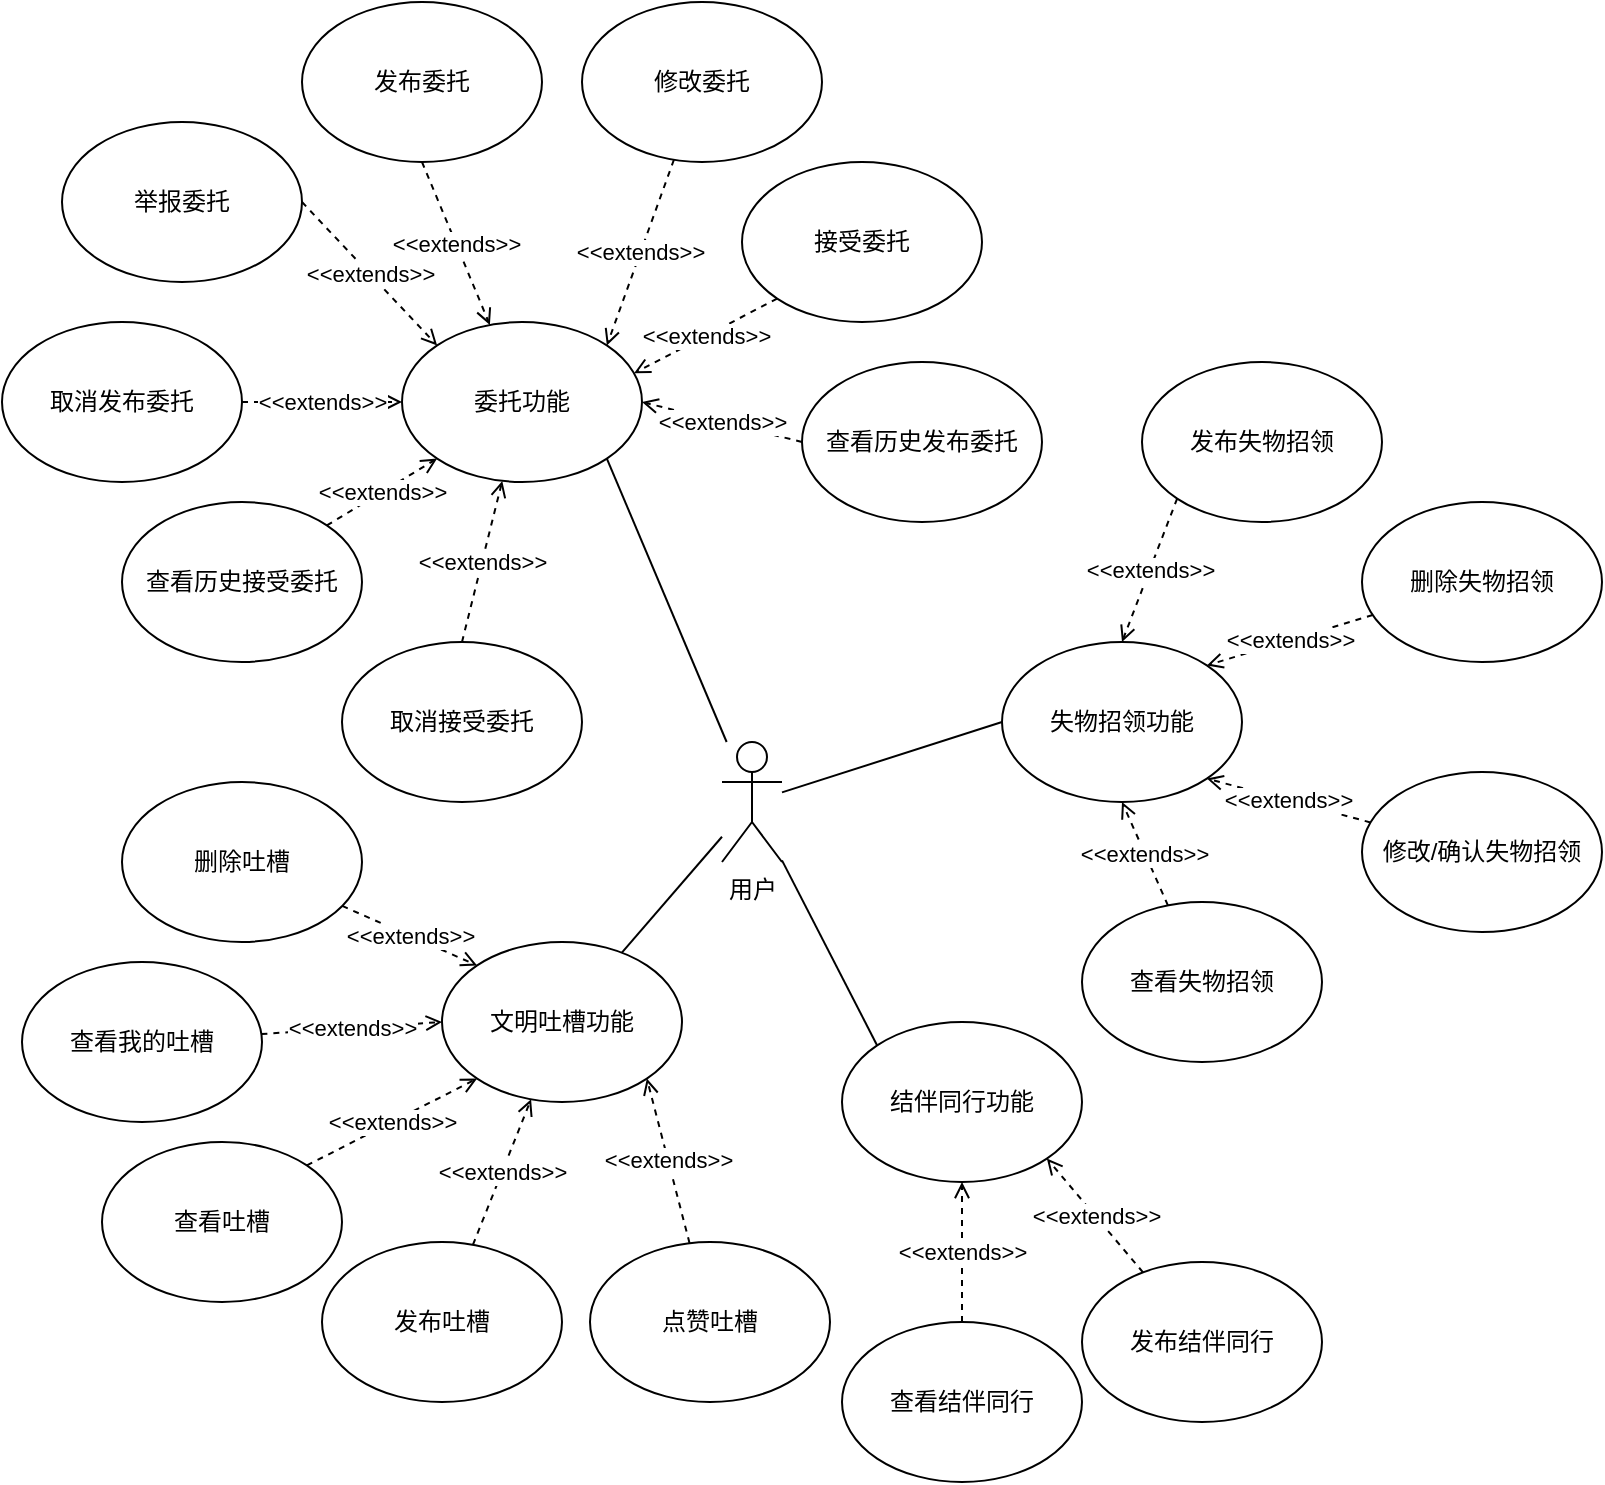 <mxfile version="13.7.3" type="device"><diagram id="0ZVMC-kR94PtF79cTwa5" name="第 1 页"><mxGraphModel dx="1037" dy="609" grid="1" gridSize="10" guides="1" tooltips="1" connect="1" arrows="1" fold="1" page="1" pageScale="1" pageWidth="827" pageHeight="1169" math="0" shadow="0"><root><mxCell id="0"/><mxCell id="1" parent="0"/><mxCell id="iCJQiHlIB0gLbsHfx8XV-2" value="&amp;lt;&amp;lt;extends&amp;gt;&amp;gt;" style="rounded=0;orthogonalLoop=1;jettySize=auto;html=1;exitX=0.5;exitY=1;exitDx=0;exitDy=0;dashed=1;endArrow=open;endFill=0;" parent="1" source="JtP24vQWk4N9YBVwFXcr-6" target="iCJQiHlIB0gLbsHfx8XV-1" edge="1"><mxGeometry relative="1" as="geometry"/></mxCell><mxCell id="JtP24vQWk4N9YBVwFXcr-6" value="发布委托" style="ellipse;whiteSpace=wrap;html=1;" parent="1" vertex="1"><mxGeometry x="150" y="160" width="120" height="80" as="geometry"/></mxCell><mxCell id="iCJQiHlIB0gLbsHfx8XV-3" value="&amp;lt;&amp;lt;extends&amp;gt;&amp;gt;" style="rounded=0;orthogonalLoop=1;jettySize=auto;html=1;entryX=1;entryY=0;entryDx=0;entryDy=0;dashed=1;endArrow=open;endFill=0;" parent="1" source="JtP24vQWk4N9YBVwFXcr-7" target="iCJQiHlIB0gLbsHfx8XV-1" edge="1"><mxGeometry relative="1" as="geometry"/></mxCell><mxCell id="JtP24vQWk4N9YBVwFXcr-7" value="修改委托" style="ellipse;whiteSpace=wrap;html=1;" parent="1" vertex="1"><mxGeometry x="290" y="160" width="120" height="80" as="geometry"/></mxCell><mxCell id="iCJQiHlIB0gLbsHfx8XV-4" value="&amp;lt;&amp;lt;extends&amp;gt;&amp;gt;" style="rounded=0;orthogonalLoop=1;jettySize=auto;html=1;exitX=0;exitY=1;exitDx=0;exitDy=0;entryX=0.967;entryY=0.32;entryDx=0;entryDy=0;entryPerimeter=0;dashed=1;endArrow=open;endFill=0;" parent="1" source="JtP24vQWk4N9YBVwFXcr-8" target="iCJQiHlIB0gLbsHfx8XV-1" edge="1"><mxGeometry relative="1" as="geometry"/></mxCell><mxCell id="JtP24vQWk4N9YBVwFXcr-8" value="接受委托" style="ellipse;whiteSpace=wrap;html=1;" parent="1" vertex="1"><mxGeometry x="370" y="240" width="120" height="80" as="geometry"/></mxCell><mxCell id="iCJQiHlIB0gLbsHfx8XV-8" value="&amp;lt;&amp;lt;extends&amp;gt;&amp;gt;" style="rounded=0;orthogonalLoop=1;jettySize=auto;html=1;exitX=1;exitY=0.5;exitDx=0;exitDy=0;entryX=0;entryY=0.5;entryDx=0;entryDy=0;dashed=1;endArrow=open;endFill=0;" parent="1" source="JtP24vQWk4N9YBVwFXcr-9" target="iCJQiHlIB0gLbsHfx8XV-1" edge="1"><mxGeometry relative="1" as="geometry"/></mxCell><mxCell id="JtP24vQWk4N9YBVwFXcr-9" value="取消发布委托" style="ellipse;whiteSpace=wrap;html=1;" parent="1" vertex="1"><mxGeometry y="320" width="120" height="80" as="geometry"/></mxCell><mxCell id="iCJQiHlIB0gLbsHfx8XV-6" value="&amp;lt;&amp;lt;extends&amp;gt;&amp;gt;" style="rounded=0;orthogonalLoop=1;jettySize=auto;html=1;exitX=0.5;exitY=0;exitDx=0;exitDy=0;dashed=1;endArrow=open;endFill=0;" parent="1" source="JtP24vQWk4N9YBVwFXcr-10" target="iCJQiHlIB0gLbsHfx8XV-1" edge="1"><mxGeometry relative="1" as="geometry"/></mxCell><mxCell id="JtP24vQWk4N9YBVwFXcr-10" value="取消接受委托" style="ellipse;whiteSpace=wrap;html=1;" parent="1" vertex="1"><mxGeometry x="170" y="480" width="120" height="80" as="geometry"/></mxCell><mxCell id="iCJQiHlIB0gLbsHfx8XV-9" value="&amp;lt;&amp;lt;extends&amp;gt;&amp;gt;" style="rounded=0;orthogonalLoop=1;jettySize=auto;html=1;exitX=1;exitY=0.5;exitDx=0;exitDy=0;entryX=0;entryY=0;entryDx=0;entryDy=0;dashed=1;endArrow=open;endFill=0;" parent="1" source="JtP24vQWk4N9YBVwFXcr-56" target="iCJQiHlIB0gLbsHfx8XV-1" edge="1"><mxGeometry relative="1" as="geometry"/></mxCell><mxCell id="JtP24vQWk4N9YBVwFXcr-56" value="举报委托" style="ellipse;whiteSpace=wrap;html=1;" parent="1" vertex="1"><mxGeometry x="30" y="220" width="120" height="80" as="geometry"/></mxCell><mxCell id="iCJQiHlIB0gLbsHfx8XV-5" value="&amp;lt;&amp;lt;extends&amp;gt;&amp;gt;" style="rounded=0;orthogonalLoop=1;jettySize=auto;html=1;exitX=0;exitY=0.5;exitDx=0;exitDy=0;entryX=1;entryY=0.5;entryDx=0;entryDy=0;dashed=1;endArrow=open;endFill=0;" parent="1" source="tKIIfqJ3RzNlMiQXkuHT-1" target="iCJQiHlIB0gLbsHfx8XV-1" edge="1"><mxGeometry relative="1" as="geometry"/></mxCell><mxCell id="tKIIfqJ3RzNlMiQXkuHT-1" value="查看历史发布委托" style="ellipse;whiteSpace=wrap;html=1;" parent="1" vertex="1"><mxGeometry x="400" y="340" width="120" height="80" as="geometry"/></mxCell><mxCell id="iCJQiHlIB0gLbsHfx8XV-7" value="&amp;lt;&amp;lt;extends&amp;gt;&amp;gt;" style="rounded=0;orthogonalLoop=1;jettySize=auto;html=1;exitX=1;exitY=0;exitDx=0;exitDy=0;entryX=0;entryY=1;entryDx=0;entryDy=0;dashed=1;endArrow=open;endFill=0;" parent="1" source="tKIIfqJ3RzNlMiQXkuHT-3" target="iCJQiHlIB0gLbsHfx8XV-1" edge="1"><mxGeometry relative="1" as="geometry"/></mxCell><mxCell id="tKIIfqJ3RzNlMiQXkuHT-3" value="查看历史接受委托" style="ellipse;whiteSpace=wrap;html=1;" parent="1" vertex="1"><mxGeometry x="60" y="410" width="120" height="80" as="geometry"/></mxCell><mxCell id="iCJQiHlIB0gLbsHfx8XV-1" value="委托功能" style="ellipse;whiteSpace=wrap;html=1;" parent="1" vertex="1"><mxGeometry x="200" y="320" width="120" height="80" as="geometry"/></mxCell><mxCell id="iCJQiHlIB0gLbsHfx8XV-11" style="rounded=0;orthogonalLoop=1;jettySize=auto;html=1;entryX=1;entryY=1;entryDx=0;entryDy=0;endArrow=none;endFill=0;" parent="1" source="iCJQiHlIB0gLbsHfx8XV-10" target="iCJQiHlIB0gLbsHfx8XV-1" edge="1"><mxGeometry relative="1" as="geometry"/></mxCell><mxCell id="iCJQiHlIB0gLbsHfx8XV-15" value="" style="edgeStyle=none;rounded=0;orthogonalLoop=1;jettySize=auto;html=1;endArrow=none;endFill=0;" parent="1" source="iCJQiHlIB0gLbsHfx8XV-10" target="iCJQiHlIB0gLbsHfx8XV-14" edge="1"><mxGeometry relative="1" as="geometry"/></mxCell><mxCell id="iCJQiHlIB0gLbsHfx8XV-16" style="edgeStyle=none;rounded=0;orthogonalLoop=1;jettySize=auto;html=1;entryX=0;entryY=0;entryDx=0;entryDy=0;endArrow=none;endFill=0;" parent="1" source="iCJQiHlIB0gLbsHfx8XV-10" target="iCJQiHlIB0gLbsHfx8XV-13" edge="1"><mxGeometry relative="1" as="geometry"/></mxCell><mxCell id="iCJQiHlIB0gLbsHfx8XV-17" style="edgeStyle=none;rounded=0;orthogonalLoop=1;jettySize=auto;html=1;entryX=0;entryY=0.5;entryDx=0;entryDy=0;endArrow=none;endFill=0;" parent="1" source="iCJQiHlIB0gLbsHfx8XV-10" target="iCJQiHlIB0gLbsHfx8XV-12" edge="1"><mxGeometry relative="1" as="geometry"/></mxCell><mxCell id="iCJQiHlIB0gLbsHfx8XV-10" value="用户" style="shape=umlActor;verticalLabelPosition=bottom;verticalAlign=top;html=1;outlineConnect=0;" parent="1" vertex="1"><mxGeometry x="360" y="530" width="30" height="60" as="geometry"/></mxCell><mxCell id="iCJQiHlIB0gLbsHfx8XV-12" value="失物招领功能" style="ellipse;whiteSpace=wrap;html=1;" parent="1" vertex="1"><mxGeometry x="500" y="480" width="120" height="80" as="geometry"/></mxCell><mxCell id="iCJQiHlIB0gLbsHfx8XV-13" value="结伴同行功能" style="ellipse;whiteSpace=wrap;html=1;" parent="1" vertex="1"><mxGeometry x="420" y="670" width="120" height="80" as="geometry"/></mxCell><mxCell id="iCJQiHlIB0gLbsHfx8XV-14" value="文明吐槽功能" style="ellipse;whiteSpace=wrap;html=1;" parent="1" vertex="1"><mxGeometry x="220" y="630" width="120" height="80" as="geometry"/></mxCell><mxCell id="iCJQiHlIB0gLbsHfx8XV-19" value="&amp;lt;&amp;lt;extends&amp;gt;&amp;gt;" style="edgeStyle=none;rounded=0;orthogonalLoop=1;jettySize=auto;html=1;entryX=0;entryY=0.5;entryDx=0;entryDy=0;endArrow=open;endFill=0;dashed=1;" parent="1" source="iCJQiHlIB0gLbsHfx8XV-18" target="iCJQiHlIB0gLbsHfx8XV-14" edge="1"><mxGeometry relative="1" as="geometry"/></mxCell><mxCell id="iCJQiHlIB0gLbsHfx8XV-18" value="查看我的吐槽" style="ellipse;whiteSpace=wrap;html=1;" parent="1" vertex="1"><mxGeometry x="10" y="640" width="120" height="80" as="geometry"/></mxCell><mxCell id="iCJQiHlIB0gLbsHfx8XV-21" value="&amp;lt;&amp;lt;extends&amp;gt;&amp;gt;" style="edgeStyle=none;rounded=0;orthogonalLoop=1;jettySize=auto;html=1;exitX=1;exitY=0;exitDx=0;exitDy=0;entryX=0;entryY=1;entryDx=0;entryDy=0;endArrow=open;endFill=0;dashed=1;" parent="1" source="iCJQiHlIB0gLbsHfx8XV-20" target="iCJQiHlIB0gLbsHfx8XV-14" edge="1"><mxGeometry relative="1" as="geometry"/></mxCell><mxCell id="iCJQiHlIB0gLbsHfx8XV-20" value="查看吐槽" style="ellipse;whiteSpace=wrap;html=1;" parent="1" vertex="1"><mxGeometry x="50" y="730" width="120" height="80" as="geometry"/></mxCell><mxCell id="iCJQiHlIB0gLbsHfx8XV-23" value="&amp;lt;&amp;lt;extends&amp;gt;&amp;gt;" style="edgeStyle=none;rounded=0;orthogonalLoop=1;jettySize=auto;html=1;endArrow=open;endFill=0;dashed=1;" parent="1" source="iCJQiHlIB0gLbsHfx8XV-22" target="iCJQiHlIB0gLbsHfx8XV-14" edge="1"><mxGeometry relative="1" as="geometry"/></mxCell><mxCell id="iCJQiHlIB0gLbsHfx8XV-22" value="发布吐槽" style="ellipse;whiteSpace=wrap;html=1;" parent="1" vertex="1"><mxGeometry x="160" y="780" width="120" height="80" as="geometry"/></mxCell><mxCell id="iCJQiHlIB0gLbsHfx8XV-25" value="&amp;lt;&amp;lt;extends&amp;gt;&amp;gt;" style="edgeStyle=none;rounded=0;orthogonalLoop=1;jettySize=auto;html=1;entryX=1;entryY=1;entryDx=0;entryDy=0;endArrow=open;endFill=0;dashed=1;" parent="1" source="iCJQiHlIB0gLbsHfx8XV-24" target="iCJQiHlIB0gLbsHfx8XV-14" edge="1"><mxGeometry relative="1" as="geometry"/></mxCell><mxCell id="iCJQiHlIB0gLbsHfx8XV-24" value="点赞吐槽" style="ellipse;whiteSpace=wrap;html=1;" parent="1" vertex="1"><mxGeometry x="294" y="780" width="120" height="80" as="geometry"/></mxCell><mxCell id="iCJQiHlIB0gLbsHfx8XV-29" value="&amp;lt;&amp;lt;extends&amp;gt;&amp;gt;" style="edgeStyle=none;rounded=0;orthogonalLoop=1;jettySize=auto;html=1;entryX=1;entryY=1;entryDx=0;entryDy=0;endArrow=open;endFill=0;dashed=1;" parent="1" source="iCJQiHlIB0gLbsHfx8XV-26" target="iCJQiHlIB0gLbsHfx8XV-13" edge="1"><mxGeometry relative="1" as="geometry"/></mxCell><mxCell id="iCJQiHlIB0gLbsHfx8XV-26" value="发布结伴同行" style="ellipse;whiteSpace=wrap;html=1;" parent="1" vertex="1"><mxGeometry x="540" y="790" width="120" height="80" as="geometry"/></mxCell><mxCell id="iCJQiHlIB0gLbsHfx8XV-28" value="&amp;lt;&amp;lt;extends&amp;gt;&amp;gt;" style="edgeStyle=none;rounded=0;orthogonalLoop=1;jettySize=auto;html=1;entryX=0.5;entryY=1;entryDx=0;entryDy=0;endArrow=open;endFill=0;dashed=1;" parent="1" source="iCJQiHlIB0gLbsHfx8XV-27" target="iCJQiHlIB0gLbsHfx8XV-13" edge="1"><mxGeometry relative="1" as="geometry"/></mxCell><mxCell id="iCJQiHlIB0gLbsHfx8XV-27" value="查看结伴同行" style="ellipse;whiteSpace=wrap;html=1;" parent="1" vertex="1"><mxGeometry x="420" y="820" width="120" height="80" as="geometry"/></mxCell><mxCell id="iCJQiHlIB0gLbsHfx8XV-31" value="&amp;lt;&amp;lt;extends&amp;gt;&amp;gt;" style="edgeStyle=none;rounded=0;orthogonalLoop=1;jettySize=auto;html=1;exitX=0;exitY=1;exitDx=0;exitDy=0;entryX=0.5;entryY=0;entryDx=0;entryDy=0;endArrow=open;endFill=0;dashed=1;" parent="1" source="iCJQiHlIB0gLbsHfx8XV-30" target="iCJQiHlIB0gLbsHfx8XV-12" edge="1"><mxGeometry relative="1" as="geometry"/></mxCell><mxCell id="iCJQiHlIB0gLbsHfx8XV-30" value="发布失物招领" style="ellipse;whiteSpace=wrap;html=1;" parent="1" vertex="1"><mxGeometry x="570" y="340" width="120" height="80" as="geometry"/></mxCell><mxCell id="iCJQiHlIB0gLbsHfx8XV-33" value="&amp;lt;&amp;lt;extends&amp;gt;&amp;gt;" style="edgeStyle=none;rounded=0;orthogonalLoop=1;jettySize=auto;html=1;entryX=1;entryY=0;entryDx=0;entryDy=0;endArrow=open;endFill=0;dashed=1;" parent="1" source="iCJQiHlIB0gLbsHfx8XV-32" target="iCJQiHlIB0gLbsHfx8XV-12" edge="1"><mxGeometry relative="1" as="geometry"/></mxCell><mxCell id="iCJQiHlIB0gLbsHfx8XV-32" value="删除失物招领" style="ellipse;whiteSpace=wrap;html=1;" parent="1" vertex="1"><mxGeometry x="680" y="410" width="120" height="80" as="geometry"/></mxCell><mxCell id="iCJQiHlIB0gLbsHfx8XV-35" value="&amp;lt;&amp;lt;extends&amp;gt;&amp;gt;" style="edgeStyle=none;rounded=0;orthogonalLoop=1;jettySize=auto;html=1;entryX=0;entryY=0;entryDx=0;entryDy=0;endArrow=open;endFill=0;dashed=1;" parent="1" source="iCJQiHlIB0gLbsHfx8XV-34" target="iCJQiHlIB0gLbsHfx8XV-14" edge="1"><mxGeometry relative="1" as="geometry"/></mxCell><mxCell id="iCJQiHlIB0gLbsHfx8XV-34" value="删除吐槽" style="ellipse;whiteSpace=wrap;html=1;" parent="1" vertex="1"><mxGeometry x="60" y="550" width="120" height="80" as="geometry"/></mxCell><mxCell id="-gyi5FO-DTze-UqhkWu8-2" value="&amp;lt;&amp;lt;extends&amp;gt;&amp;gt;" style="rounded=0;orthogonalLoop=1;jettySize=auto;html=1;entryX=1;entryY=1;entryDx=0;entryDy=0;endArrow=open;endFill=0;dashed=1;" edge="1" parent="1" source="-gyi5FO-DTze-UqhkWu8-1" target="iCJQiHlIB0gLbsHfx8XV-12"><mxGeometry relative="1" as="geometry"/></mxCell><mxCell id="-gyi5FO-DTze-UqhkWu8-1" value="修改/确认失物招领" style="ellipse;whiteSpace=wrap;html=1;" vertex="1" parent="1"><mxGeometry x="680" y="545" width="120" height="80" as="geometry"/></mxCell><mxCell id="-gyi5FO-DTze-UqhkWu8-5" value="&amp;lt;&amp;lt;extends&amp;gt;&amp;gt;" style="edgeStyle=none;rounded=0;orthogonalLoop=1;jettySize=auto;html=1;entryX=0.5;entryY=1;entryDx=0;entryDy=0;endArrow=open;endFill=0;dashed=1;" edge="1" parent="1" source="-gyi5FO-DTze-UqhkWu8-4" target="iCJQiHlIB0gLbsHfx8XV-12"><mxGeometry relative="1" as="geometry"/></mxCell><mxCell id="-gyi5FO-DTze-UqhkWu8-4" value="查看失物招领" style="ellipse;whiteSpace=wrap;html=1;" vertex="1" parent="1"><mxGeometry x="540" y="610" width="120" height="80" as="geometry"/></mxCell></root></mxGraphModel></diagram></mxfile>